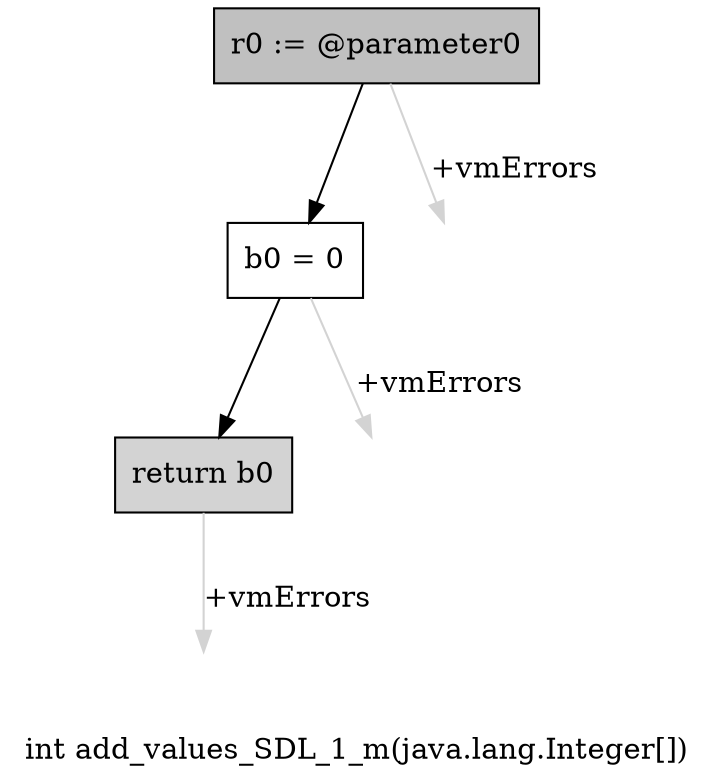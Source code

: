digraph "int add_values_SDL_1_m(java.lang.Integer[])" {
    label="int add_values_SDL_1_m(java.lang.Integer[])";
    node [shape=box];
    "0" [style=filled,fillcolor=gray,label="r0 := @parameter0",];
    "1" [label="b0 = 0",];
    "0"->"1" [color=black,];
    "3" [style=invis,label="Esc",];
    "0"->"3" [color=lightgray,label="\l+vmErrors",];
    "2" [style=filled,fillcolor=lightgray,label="return b0",];
    "1"->"2" [color=black,];
    "4" [style=invis,label="Esc",];
    "1"->"4" [color=lightgray,label="\l+vmErrors",];
    "5" [style=invis,label="Esc",];
    "2"->"5" [color=lightgray,label="\l+vmErrors",];
}
